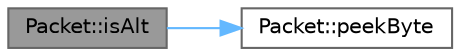 digraph "Packet::isAlt"
{
 // INTERACTIVE_SVG=YES
 // LATEX_PDF_SIZE
  bgcolor="transparent";
  edge [fontname=Helvetica,fontsize=10,labelfontname=Helvetica,labelfontsize=10];
  node [fontname=Helvetica,fontsize=10,shape=box,height=0.2,width=0.4];
  rankdir="LR";
  Node1 [id="Node000001",label="Packet::isAlt",height=0.2,width=0.4,color="gray40", fillcolor="grey60", style="filled", fontcolor="black",tooltip=" "];
  Node1 -> Node2 [id="edge1_Node000001_Node000002",color="steelblue1",style="solid",tooltip=" "];
  Node2 [id="Node000002",label="Packet::peekByte",height=0.2,width=0.4,color="grey40", fillcolor="white", style="filled",URL="$d9/dd4/a00776_aa49f0ae4216a1947e9a2db191dc66d53.html#aa49f0ae4216a1947e9a2db191dc66d53",tooltip=" "];
}
